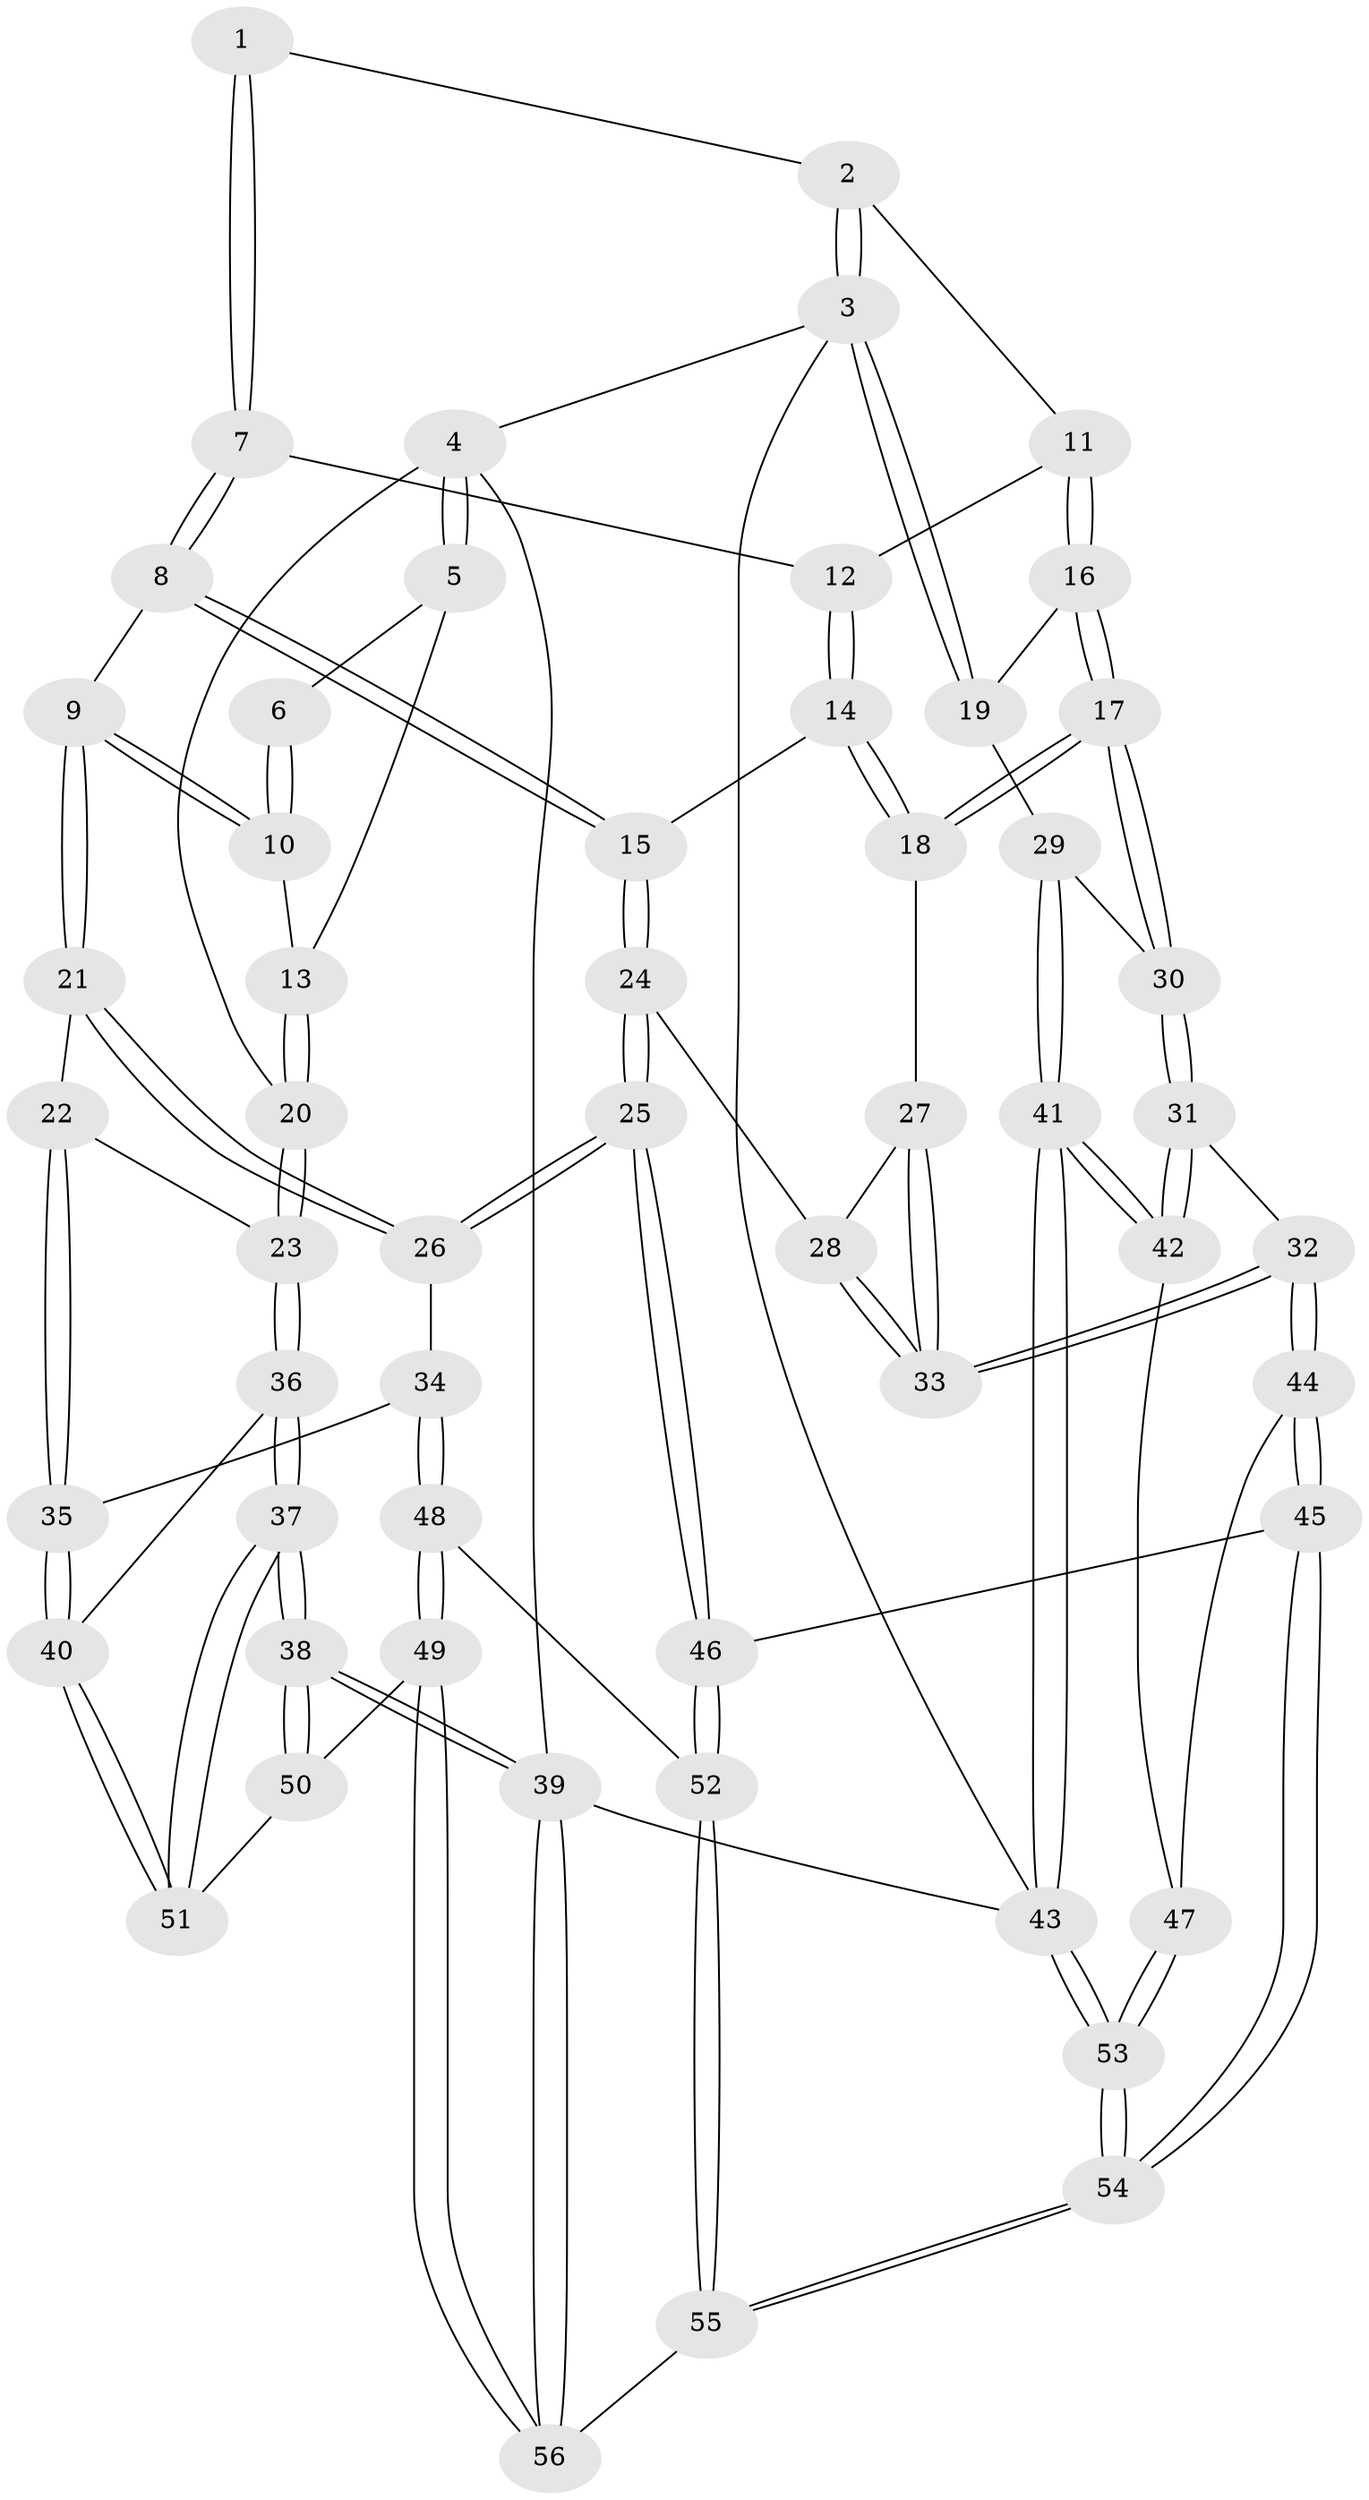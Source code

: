 // Generated by graph-tools (version 1.1) at 2025/17/03/09/25 04:17:21]
// undirected, 56 vertices, 137 edges
graph export_dot {
graph [start="1"]
  node [color=gray90,style=filled];
  1 [pos="+0.6072767567091902+0"];
  2 [pos="+0.753370419412186+0"];
  3 [pos="+1+0"];
  4 [pos="+0+0"];
  5 [pos="+0+0"];
  6 [pos="+0.42596833077950064+0"];
  7 [pos="+0.6506878585166722+0.11818262348427225"];
  8 [pos="+0.5686132810888151+0.25765802805747023"];
  9 [pos="+0.38883812700591275+0.26081490447656586"];
  10 [pos="+0.3775327006338948+0.24643255711341192"];
  11 [pos="+0.901713702531841+0.15034582994859222"];
  12 [pos="+0.8512865440455673+0.16687524459883196"];
  13 [pos="+0.2977912533491661+0.21757049867783712"];
  14 [pos="+0.7606351822715336+0.38054519340755555"];
  15 [pos="+0.6440979647505617+0.3599461080696121"];
  16 [pos="+0.9329520430837396+0.15519789513218737"];
  17 [pos="+0.870427482544324+0.469758734325037"];
  18 [pos="+0.8661678184124375+0.4684728909385375"];
  19 [pos="+1+0.12927558884273482"];
  20 [pos="+0+0.3007224780829106"];
  21 [pos="+0.36725320406559875+0.3292171352670555"];
  22 [pos="+0.07306185101113201+0.49038066590293855"];
  23 [pos="+0+0.42867627684287013"];
  24 [pos="+0.534346310021779+0.6164599708787787"];
  25 [pos="+0.44257129870698686+0.662281321884393"];
  26 [pos="+0.4380669153513082+0.6611521484702988"];
  27 [pos="+0.7533663626733417+0.5478278339606131"];
  28 [pos="+0.5993038281427296+0.6232119201374969"];
  29 [pos="+1+0.5016533121043644"];
  30 [pos="+0.9830436162480658+0.5289731167008395"];
  31 [pos="+0.8632300870165657+0.7205956892294206"];
  32 [pos="+0.790050785068409+0.7349614500332968"];
  33 [pos="+0.7824538451626438+0.7295125243894676"];
  34 [pos="+0.36254238653408627+0.6785150049160021"];
  35 [pos="+0.2951130093145739+0.6859711108197116"];
  36 [pos="+0+0.6270325712675353"];
  37 [pos="+0+0.7328277598114769"];
  38 [pos="+0+1"];
  39 [pos="+0+1"];
  40 [pos="+0.2184677370673496+0.7817397311847704"];
  41 [pos="+1+1"];
  42 [pos="+0.9012714337603709+0.7881425162903073"];
  43 [pos="+1+1"];
  44 [pos="+0.7338355445312912+0.8265313673542442"];
  45 [pos="+0.6124757693295463+0.8747804626818892"];
  46 [pos="+0.5316519592173007+0.8419987373617158"];
  47 [pos="+0.8002163131505342+0.9141797912639106"];
  48 [pos="+0.3524727720239505+0.9928238223739098"];
  49 [pos="+0.29313890000013004+1"];
  50 [pos="+0.19602062522699287+0.8353326323654764"];
  51 [pos="+0.20978464433742022+0.7963853892777488"];
  52 [pos="+0.5229827839454702+0.8595691948135828"];
  53 [pos="+0.931935996096123+1"];
  54 [pos="+0.8250124460353943+1"];
  55 [pos="+0.4834844007632372+1"];
  56 [pos="+0.28479860433258625+1"];
  1 -- 2;
  1 -- 7;
  1 -- 7;
  2 -- 3;
  2 -- 3;
  2 -- 11;
  3 -- 4;
  3 -- 19;
  3 -- 19;
  3 -- 43;
  4 -- 5;
  4 -- 5;
  4 -- 20;
  4 -- 39;
  5 -- 6;
  5 -- 13;
  6 -- 10;
  6 -- 10;
  7 -- 8;
  7 -- 8;
  7 -- 12;
  8 -- 9;
  8 -- 15;
  8 -- 15;
  9 -- 10;
  9 -- 10;
  9 -- 21;
  9 -- 21;
  10 -- 13;
  11 -- 12;
  11 -- 16;
  11 -- 16;
  12 -- 14;
  12 -- 14;
  13 -- 20;
  13 -- 20;
  14 -- 15;
  14 -- 18;
  14 -- 18;
  15 -- 24;
  15 -- 24;
  16 -- 17;
  16 -- 17;
  16 -- 19;
  17 -- 18;
  17 -- 18;
  17 -- 30;
  17 -- 30;
  18 -- 27;
  19 -- 29;
  20 -- 23;
  20 -- 23;
  21 -- 22;
  21 -- 26;
  21 -- 26;
  22 -- 23;
  22 -- 35;
  22 -- 35;
  23 -- 36;
  23 -- 36;
  24 -- 25;
  24 -- 25;
  24 -- 28;
  25 -- 26;
  25 -- 26;
  25 -- 46;
  25 -- 46;
  26 -- 34;
  27 -- 28;
  27 -- 33;
  27 -- 33;
  28 -- 33;
  28 -- 33;
  29 -- 30;
  29 -- 41;
  29 -- 41;
  30 -- 31;
  30 -- 31;
  31 -- 32;
  31 -- 42;
  31 -- 42;
  32 -- 33;
  32 -- 33;
  32 -- 44;
  32 -- 44;
  34 -- 35;
  34 -- 48;
  34 -- 48;
  35 -- 40;
  35 -- 40;
  36 -- 37;
  36 -- 37;
  36 -- 40;
  37 -- 38;
  37 -- 38;
  37 -- 51;
  37 -- 51;
  38 -- 39;
  38 -- 39;
  38 -- 50;
  38 -- 50;
  39 -- 56;
  39 -- 56;
  39 -- 43;
  40 -- 51;
  40 -- 51;
  41 -- 42;
  41 -- 42;
  41 -- 43;
  41 -- 43;
  42 -- 47;
  43 -- 53;
  43 -- 53;
  44 -- 45;
  44 -- 45;
  44 -- 47;
  45 -- 46;
  45 -- 54;
  45 -- 54;
  46 -- 52;
  46 -- 52;
  47 -- 53;
  47 -- 53;
  48 -- 49;
  48 -- 49;
  48 -- 52;
  49 -- 50;
  49 -- 56;
  49 -- 56;
  50 -- 51;
  52 -- 55;
  52 -- 55;
  53 -- 54;
  53 -- 54;
  54 -- 55;
  54 -- 55;
  55 -- 56;
}
